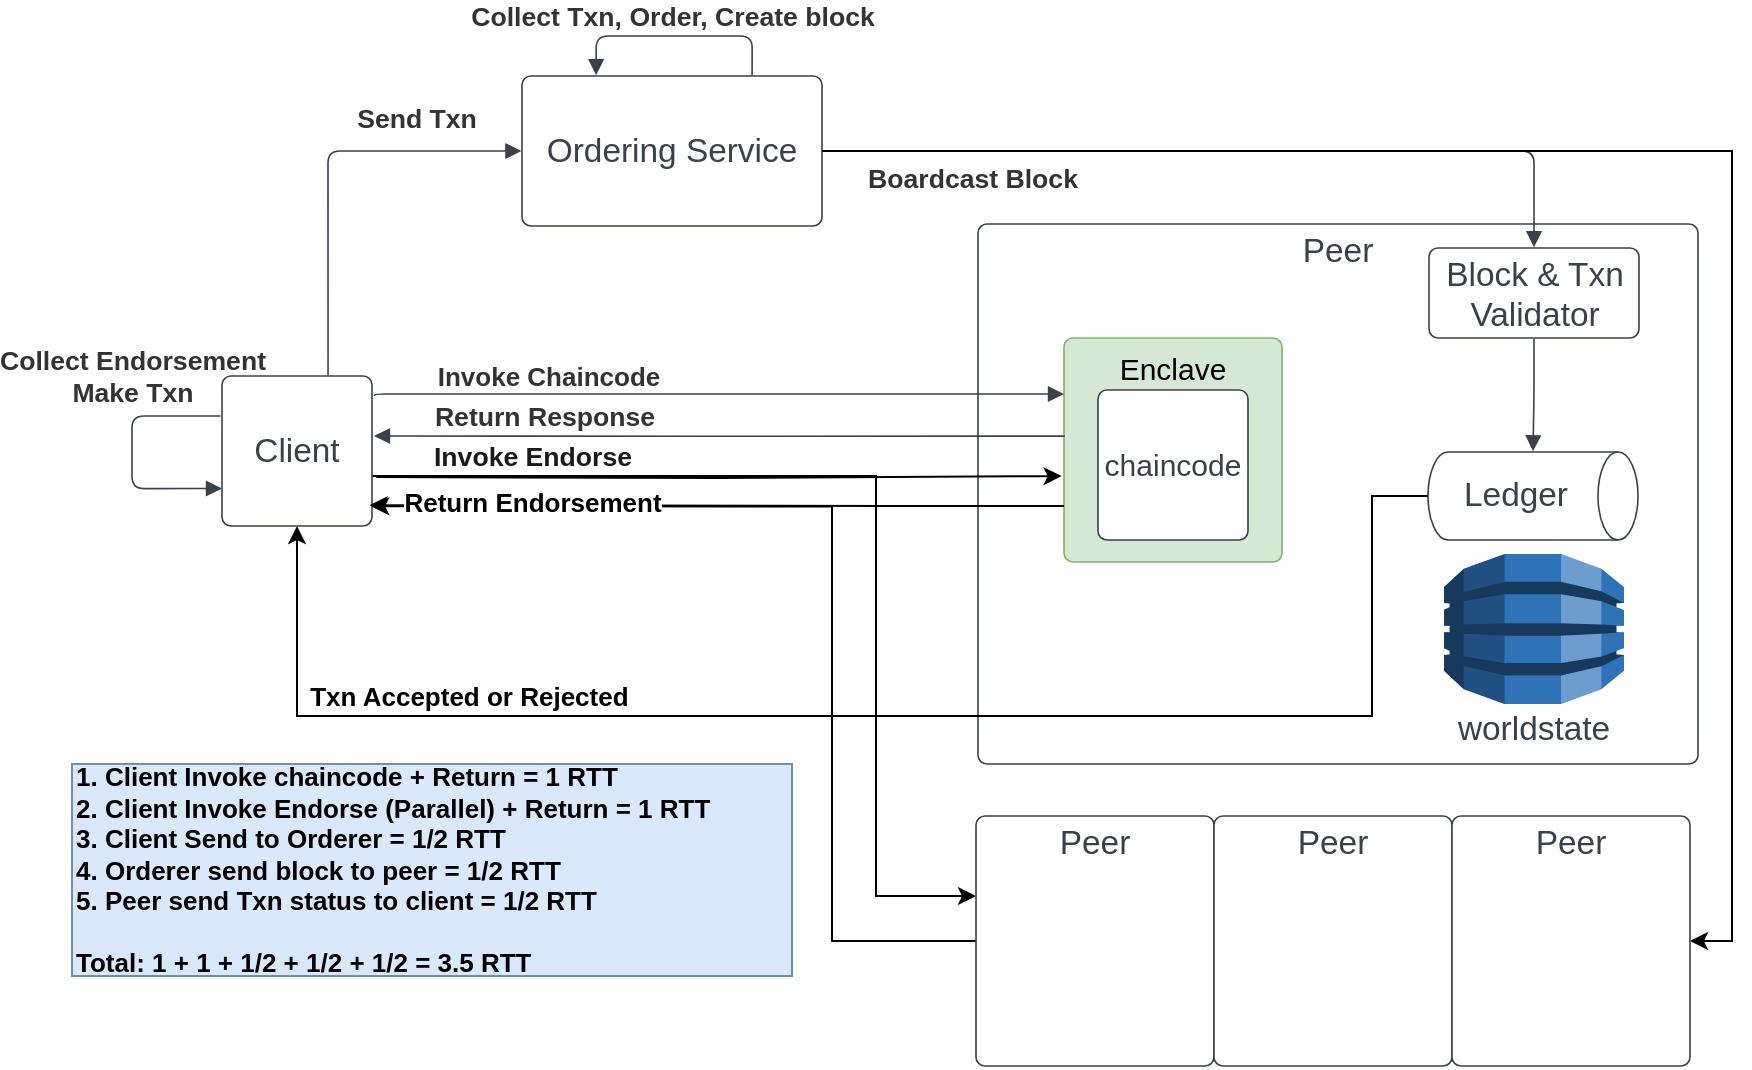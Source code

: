 <mxfile version="21.6.8" type="device">
  <diagram name="Page-1" id="7GMT-beZkwUedmG0-DxE">
    <mxGraphModel dx="1900" dy="629" grid="1" gridSize="10" guides="1" tooltips="1" connect="1" arrows="1" fold="1" page="1" pageScale="1" pageWidth="850" pageHeight="1100" math="0" shadow="0">
      <root>
        <mxCell id="0" />
        <mxCell id="1" parent="0" />
        <mxCell id="OgFp3irqyDyTxvwC9BRm-20" value="&lt;b style=&quot;font-size: 13px;&quot;&gt;1. Client Invoke chaincode + Return = 1 RTT&lt;br&gt;2. Client Invoke Endorse (Parallel) + Return = 1 RTT&lt;br&gt;3. Client Send to Orderer = 1/2 RTT&lt;br&gt;4. Orderer send block to peer = 1/2 RTT&lt;br&gt;5. Peer send Txn status to client = 1/2 RTT&lt;br&gt;&lt;br&gt;Total: 1 + 1 + 1/2 + 1/2 + 1/2 = 3.5 RTT&lt;br&gt;&lt;/b&gt;" style="rounded=0;whiteSpace=wrap;html=1;fillColor=#dae8fc;strokeColor=#6c8ebf;align=left;" vertex="1" parent="1">
          <mxGeometry y="424" width="360" height="106" as="geometry" />
        </mxCell>
        <mxCell id="s0O9s2n1PuIEmUqbwGtK-4" value="Peer&#xa;&#xa;&#xa;&#xa;&#xa;&#xa;&#xa;&#xa;&#xa;&#xa;&#xa;&#xa;&#xa;" style="html=1;overflow=block;blockSpacing=1;whiteSpace=wrap;fontSize=16.7;fontColor=#3a414a;spacing=3.8;strokeColor=#3a414a;strokeOpacity=100;rounded=1;absoluteArcSize=1;arcSize=9;strokeWidth=0.8;lucidId=gJdIC6EkD9Za;container=1;collapsible=0;" parent="1" vertex="1">
          <mxGeometry x="453" y="154" width="360" height="270" as="geometry" />
        </mxCell>
        <mxCell id="s0O9s2n1PuIEmUqbwGtK-42" value="&lt;span style=&quot;font-size: 15px;&quot;&gt;Enclave&lt;br&gt;&lt;br&gt;&lt;br&gt;&lt;br&gt;&lt;br&gt;&lt;/span&gt;" style="html=1;overflow=block;blockSpacing=1;whiteSpace=wrap;fontSize=16.7;spacing=3.8;strokeColor=#82b366;strokeOpacity=100;rounded=1;absoluteArcSize=1;arcSize=9;strokeWidth=0.8;lucidId=gJdI5SxZYz~T;fillColor=#d5e8d4;" parent="s0O9s2n1PuIEmUqbwGtK-4" vertex="1">
          <mxGeometry x="43" y="57" width="109" height="112" as="geometry" />
        </mxCell>
        <mxCell id="s0O9s2n1PuIEmUqbwGtK-6" value="&lt;font style=&quot;font-size: 15px;&quot;&gt;chaincode&lt;/font&gt;" style="html=1;overflow=block;blockSpacing=1;whiteSpace=wrap;fontSize=16.7;fontColor=#3a414a;spacing=3.8;strokeColor=#3a414a;strokeOpacity=100;rounded=1;absoluteArcSize=1;arcSize=9;strokeWidth=0.8;lucidId=gJdI5SxZYz~T;" parent="s0O9s2n1PuIEmUqbwGtK-4" vertex="1">
          <mxGeometry x="60" y="83" width="75" height="75" as="geometry" />
        </mxCell>
        <mxCell id="s0O9s2n1PuIEmUqbwGtK-7" value="worldstate" style="html=1;overflow=block;blockSpacing=1;whiteSpace=wrap;shape=mxgraph.aws3.dynamo_db;labelPosition=center;verticalLabelPosition=bottom;align=center;verticalAlign=top;pointerEvents=1;fontSize=16.7;fontColor=#3a414a;spacing=3.8;strokeColor=#3a414a;strokeOpacity=100;rounded=1;absoluteArcSize=1;arcSize=9;fillColor=#2e73b8;strokeWidth=0.8;lucidId=gJdIeH.mhM4w;" parent="s0O9s2n1PuIEmUqbwGtK-4" vertex="1">
          <mxGeometry x="233" y="165" width="90" height="75" as="geometry" />
        </mxCell>
        <mxCell id="s0O9s2n1PuIEmUqbwGtK-8" value="Block &amp;amp; Txn&lt;br&gt;Validator" style="html=1;overflow=block;blockSpacing=1;whiteSpace=wrap;fontSize=16.7;fontColor=#3a414a;spacing=3.8;strokeColor=#3a414a;strokeOpacity=100;rounded=1;absoluteArcSize=1;arcSize=9;strokeWidth=0.8;lucidId=gJdIPFnTu.oT;" parent="s0O9s2n1PuIEmUqbwGtK-4" vertex="1">
          <mxGeometry x="225.5" y="12" width="105" height="45" as="geometry" />
        </mxCell>
        <mxCell id="s0O9s2n1PuIEmUqbwGtK-9" value="Ledger" style="html=1;overflow=block;blockSpacing=1;whiteSpace=wrap;shape=cylinder3;direction=south;size=10;anchorPointDirection=0;boundedLbl=1;fontSize=16.7;fontColor=#3a414a;spacing=3.8;strokeColor=#3a414a;strokeOpacity=100;rounded=1;absoluteArcSize=1;arcSize=9;strokeWidth=0.8;lucidId=gJdIh2kn3Ske;" parent="s0O9s2n1PuIEmUqbwGtK-4" vertex="1">
          <mxGeometry x="225" y="114" width="105" height="44" as="geometry" />
        </mxCell>
        <mxCell id="s0O9s2n1PuIEmUqbwGtK-12" value="" style="html=1;jettySize=18;whiteSpace=wrap;fontSize=13;strokeColor=#3a414a;strokeOpacity=100;strokeWidth=0.8;rounded=1;arcSize=12;edgeStyle=orthogonalEdgeStyle;startArrow=none;endArrow=block;endFill=1;exitX=0.5;exitY=1.008;exitPerimeter=0;entryX=0.5;entryY=-0.009;entryPerimeter=0;lucidId=gJdIpPk4oHPC;" parent="s0O9s2n1PuIEmUqbwGtK-4" source="s0O9s2n1PuIEmUqbwGtK-8" target="s0O9s2n1PuIEmUqbwGtK-9" edge="1">
          <mxGeometry width="100" height="100" relative="1" as="geometry">
            <Array as="points" />
          </mxGeometry>
        </mxCell>
        <mxCell id="OgFp3irqyDyTxvwC9BRm-13" style="edgeStyle=orthogonalEdgeStyle;rounded=0;orthogonalLoop=1;jettySize=auto;html=1;entryX=0.5;entryY=1;entryDx=0;entryDy=0;exitX=0;exitY=0.5;exitDx=0;exitDy=0;exitPerimeter=0;" edge="1" parent="1" source="s0O9s2n1PuIEmUqbwGtK-9" target="s0O9s2n1PuIEmUqbwGtK-2">
          <mxGeometry relative="1" as="geometry">
            <Array as="points">
              <mxPoint x="650" y="290" />
              <mxPoint x="650" y="400" />
              <mxPoint x="113" y="400" />
            </Array>
          </mxGeometry>
        </mxCell>
        <mxCell id="OgFp3irqyDyTxvwC9BRm-14" value="&lt;b&gt;&lt;font style=&quot;font-size: 13px;&quot;&gt;Txn Accepted or Rejected&amp;nbsp;&lt;/font&gt;&lt;/b&gt;" style="edgeLabel;html=1;align=center;verticalAlign=middle;resizable=0;points=[];" vertex="1" connectable="0" parent="OgFp3irqyDyTxvwC9BRm-13">
          <mxGeometry x="0.57" y="-2" relative="1" as="geometry">
            <mxPoint x="17" y="-8" as="offset" />
          </mxGeometry>
        </mxCell>
        <mxCell id="s0O9s2n1PuIEmUqbwGtK-49" style="edgeStyle=orthogonalEdgeStyle;rounded=0;orthogonalLoop=1;jettySize=auto;html=1;exitX=1.007;exitY=0.929;exitDx=0;exitDy=0;exitPerimeter=0;" parent="1" target="s0O9s2n1PuIEmUqbwGtK-65" edge="1">
          <mxGeometry relative="1" as="geometry">
            <mxPoint x="451.47" y="461.58" as="targetPoint" />
            <Array as="points">
              <mxPoint x="402" y="280" />
              <mxPoint x="402" y="490" />
            </Array>
            <mxPoint x="149.995" y="280.005" as="sourcePoint" />
          </mxGeometry>
        </mxCell>
        <mxCell id="OgFp3irqyDyTxvwC9BRm-3" style="edgeStyle=orthogonalEdgeStyle;rounded=0;orthogonalLoop=1;jettySize=auto;html=1;entryX=-0.011;entryY=0.688;entryDx=0;entryDy=0;entryPerimeter=0;" edge="1" parent="1">
          <mxGeometry relative="1" as="geometry">
            <mxPoint x="152.16" y="280.5" as="sourcePoint" />
            <mxPoint x="494.801" y="280.056" as="targetPoint" />
            <Array as="points" />
          </mxGeometry>
        </mxCell>
        <mxCell id="s0O9s2n1PuIEmUqbwGtK-3" value="Ordering Service" style="html=1;overflow=block;blockSpacing=1;whiteSpace=wrap;fontSize=16.7;fontColor=#3a414a;spacing=3.8;strokeColor=#3a414a;strokeOpacity=100;rounded=1;absoluteArcSize=1;arcSize=9;strokeWidth=0.8;lucidId=gJdIvHb7BSO.;" parent="1" vertex="1">
          <mxGeometry x="225" y="80" width="150" height="75" as="geometry" />
        </mxCell>
        <mxCell id="s0O9s2n1PuIEmUqbwGtK-15" value="" style="html=1;jettySize=18;whiteSpace=wrap;fontSize=13;strokeColor=#3a414a;strokeOpacity=100;strokeWidth=0.8;rounded=1;arcSize=12;edgeStyle=orthogonalEdgeStyle;startArrow=none;endArrow=block;endFill=1;exitX=1.005;exitY=0.5;exitPerimeter=0;lucidId=gJdIXWOxPbk5;entryX=0;entryY=0.25;entryDx=0;entryDy=0;" parent="1" edge="1" target="s0O9s2n1PuIEmUqbwGtK-42">
          <mxGeometry width="100" height="100" relative="1" as="geometry">
            <Array as="points">
              <mxPoint x="151" y="239" />
            </Array>
            <mxPoint x="151.375" y="240" as="sourcePoint" />
            <mxPoint x="453" y="240.5" as="targetPoint" />
          </mxGeometry>
        </mxCell>
        <mxCell id="s0O9s2n1PuIEmUqbwGtK-16" value="&lt;font size=&quot;2&quot; color=&quot;#333333&quot;&gt;&lt;span style=&quot;caret-color: rgb(51, 51, 51);&quot;&gt;&lt;b&gt;Invoke Chaincode&lt;/b&gt;&lt;/span&gt;&lt;/font&gt;" style="text;html=1;resizable=0;labelBackgroundColor=default;align=center;verticalAlign=middle;" parent="s0O9s2n1PuIEmUqbwGtK-15" vertex="1">
          <mxGeometry x="-0.662" relative="1" as="geometry">
            <mxPoint x="29" y="-9" as="offset" />
          </mxGeometry>
        </mxCell>
        <mxCell id="s0O9s2n1PuIEmUqbwGtK-17" style="edgeStyle=orthogonalEdgeStyle;rounded=0;orthogonalLoop=1;jettySize=auto;html=1;exitX=0;exitY=0;exitDx=0;exitDy=0;" parent="s0O9s2n1PuIEmUqbwGtK-15" source="s0O9s2n1PuIEmUqbwGtK-16" target="s0O9s2n1PuIEmUqbwGtK-16" edge="1">
          <mxGeometry relative="1" as="geometry" />
        </mxCell>
        <mxCell id="s0O9s2n1PuIEmUqbwGtK-18" value="" style="html=1;jettySize=18;whiteSpace=wrap;overflow=block;blockSpacing=1;fontSize=13;strokeColor=#3a414a;strokeOpacity=100;strokeWidth=0.8;rounded=1;arcSize=12;edgeStyle=orthogonalEdgeStyle;startArrow=none;endArrow=block;endFill=1;entryX=0;entryY=0.75;lucidId=gJdI6e9lcOTb;entryDx=0;entryDy=0;" parent="1" target="s0O9s2n1PuIEmUqbwGtK-2" edge="1">
          <mxGeometry width="100" height="100" relative="1" as="geometry">
            <Array as="points">
              <mxPoint x="76" y="250" />
              <mxPoint x="30" y="250" />
              <mxPoint x="30" y="286" />
            </Array>
            <mxPoint x="70" y="250" as="sourcePoint" />
          </mxGeometry>
        </mxCell>
        <mxCell id="s0O9s2n1PuIEmUqbwGtK-19" value="Collect Endorsement&lt;br&gt;Make Txn" style="text;html=1;resizable=0;labelBackgroundColor=default;align=center;verticalAlign=middle;fontStyle=1;fontColor=#333333;fontSize=13.3;" parent="s0O9s2n1PuIEmUqbwGtK-18" vertex="1">
          <mxGeometry relative="1" as="geometry">
            <mxPoint y="-35" as="offset" />
          </mxGeometry>
        </mxCell>
        <mxCell id="s0O9s2n1PuIEmUqbwGtK-20" value="" style="html=1;jettySize=18;whiteSpace=wrap;fontSize=13;strokeColor=#3a414a;strokeOpacity=100;strokeWidth=0.8;rounded=1;arcSize=12;edgeStyle=orthogonalEdgeStyle;startArrow=none;endArrow=block;endFill=1;exitX=0.707;exitY=-0.005;exitPerimeter=0;entryX=-0.002;entryY=0.5;entryPerimeter=0;lucidId=gJdIMfJJn0Pu;" parent="1" source="s0O9s2n1PuIEmUqbwGtK-2" target="s0O9s2n1PuIEmUqbwGtK-3" edge="1">
          <mxGeometry width="100" height="100" relative="1" as="geometry">
            <Array as="points" />
          </mxGeometry>
        </mxCell>
        <mxCell id="s0O9s2n1PuIEmUqbwGtK-21" value="Send Txn" style="text;html=1;resizable=0;labelBackgroundColor=default;align=center;verticalAlign=middle;fontStyle=1;fontColor=#333333;fontSize=13.3;" parent="s0O9s2n1PuIEmUqbwGtK-20" vertex="1">
          <mxGeometry x="0.586" relative="1" as="geometry">
            <mxPoint x="-10" y="-17" as="offset" />
          </mxGeometry>
        </mxCell>
        <mxCell id="s0O9s2n1PuIEmUqbwGtK-22" value="" style="html=1;jettySize=18;whiteSpace=wrap;fontSize=13;strokeColor=#3a414a;strokeOpacity=100;strokeWidth=0.8;rounded=1;arcSize=12;edgeStyle=orthogonalEdgeStyle;startArrow=none;endArrow=block;endFill=1;exitX=0.767;exitY=-0.005;exitPerimeter=0;entryX=0.247;entryY=-0.005;entryPerimeter=0;lucidId=gJdIUVIgrSRE;" parent="1" source="s0O9s2n1PuIEmUqbwGtK-3" target="s0O9s2n1PuIEmUqbwGtK-3" edge="1">
          <mxGeometry width="100" height="100" relative="1" as="geometry">
            <Array as="points">
              <mxPoint x="340" y="60" generated="1" />
              <mxPoint x="262" y="60" generated="1" />
            </Array>
          </mxGeometry>
        </mxCell>
        <mxCell id="s0O9s2n1PuIEmUqbwGtK-23" value="Collect Txn, Order, Create block" style="text;html=1;resizable=0;labelBackgroundColor=default;align=center;verticalAlign=middle;fontStyle=1;fontColor=#333333;fontSize=13.3;" parent="s0O9s2n1PuIEmUqbwGtK-22" vertex="1">
          <mxGeometry relative="1" as="geometry">
            <mxPoint x="-1" y="-10" as="offset" />
          </mxGeometry>
        </mxCell>
        <mxCell id="s0O9s2n1PuIEmUqbwGtK-36" value="" style="html=1;jettySize=18;whiteSpace=wrap;fontSize=13;strokeColor=#3a414a;strokeOpacity=100;strokeWidth=0.8;rounded=1;arcSize=12;edgeStyle=orthogonalEdgeStyle;startArrow=none;endArrow=block;endFill=1;lucidId=gJdIGSDJXt0t;exitX=0.004;exitY=0.438;exitDx=0;exitDy=0;exitPerimeter=0;" parent="1" edge="1" source="s0O9s2n1PuIEmUqbwGtK-42">
          <mxGeometry width="100" height="100" relative="1" as="geometry">
            <Array as="points" />
            <mxPoint x="453" y="260" as="sourcePoint" />
            <mxPoint x="151" y="260" as="targetPoint" />
          </mxGeometry>
        </mxCell>
        <mxCell id="s0O9s2n1PuIEmUqbwGtK-37" value="Return Response" style="text;html=1;resizable=0;labelBackgroundColor=default;align=center;verticalAlign=middle;fontStyle=1;fontColor=#333333;fontSize=13.3;" parent="s0O9s2n1PuIEmUqbwGtK-36" vertex="1">
          <mxGeometry x="0.507" relative="1" as="geometry">
            <mxPoint x="-1" y="-10" as="offset" />
          </mxGeometry>
        </mxCell>
        <mxCell id="s0O9s2n1PuIEmUqbwGtK-44" style="edgeStyle=orthogonalEdgeStyle;rounded=0;orthogonalLoop=1;jettySize=auto;html=1;exitX=0;exitY=0;exitDx=0;exitDy=0;" parent="s0O9s2n1PuIEmUqbwGtK-36" source="s0O9s2n1PuIEmUqbwGtK-37" target="s0O9s2n1PuIEmUqbwGtK-37" edge="1">
          <mxGeometry relative="1" as="geometry" />
        </mxCell>
        <mxCell id="s0O9s2n1PuIEmUqbwGtK-38" value="" style="html=1;jettySize=18;whiteSpace=wrap;fontSize=13;strokeColor=#3a414a;strokeOpacity=100;strokeWidth=0.8;rounded=1;arcSize=12;edgeStyle=orthogonalEdgeStyle;startArrow=none;endArrow=block;endFill=1;exitX=1.002;exitY=0.5;exitPerimeter=0;entryX=0.5;entryY=-0.008;entryPerimeter=0;lucidId=gJdI1uD7Hwsn;" parent="1" source="s0O9s2n1PuIEmUqbwGtK-3" target="s0O9s2n1PuIEmUqbwGtK-8" edge="1">
          <mxGeometry width="100" height="100" relative="1" as="geometry">
            <Array as="points" />
          </mxGeometry>
        </mxCell>
        <mxCell id="s0O9s2n1PuIEmUqbwGtK-39" value="Boardcast Block" style="text;html=1;resizable=0;labelBackgroundColor=default;align=center;verticalAlign=middle;fontStyle=1;fontColor=#333333;fontSize=13.3;" parent="s0O9s2n1PuIEmUqbwGtK-38" vertex="1">
          <mxGeometry x="-0.479" relative="1" as="geometry">
            <mxPoint x="-31" y="13" as="offset" />
          </mxGeometry>
        </mxCell>
        <mxCell id="s0O9s2n1PuIEmUqbwGtK-40" style="edgeStyle=orthogonalEdgeStyle;rounded=0;orthogonalLoop=1;jettySize=auto;html=1;entryX=1;entryY=0.5;entryDx=0;entryDy=0;" parent="1" source="s0O9s2n1PuIEmUqbwGtK-3" target="s0O9s2n1PuIEmUqbwGtK-67" edge="1">
          <mxGeometry relative="1" as="geometry">
            <Array as="points">
              <mxPoint x="830" y="118" />
              <mxPoint x="830" y="512" />
            </Array>
            <mxPoint x="727" y="452" as="targetPoint" />
          </mxGeometry>
        </mxCell>
        <mxCell id="s0O9s2n1PuIEmUqbwGtK-51" value="&lt;font color=&quot;#1a1a1a&quot;&gt;Invoke Endorse&lt;/font&gt;" style="text;html=1;resizable=0;labelBackgroundColor=default;align=center;verticalAlign=middle;fontStyle=1;fontColor=#333333;fontSize=13.3;" parent="1" vertex="1">
          <mxGeometry x="230.004" y="270" as="geometry" />
        </mxCell>
        <mxCell id="OgFp3irqyDyTxvwC9BRm-11" style="edgeStyle=orthogonalEdgeStyle;rounded=0;orthogonalLoop=1;jettySize=auto;html=1;entryX=0.995;entryY=0.869;entryDx=0;entryDy=0;entryPerimeter=0;" edge="1" parent="1" source="s0O9s2n1PuIEmUqbwGtK-65" target="s0O9s2n1PuIEmUqbwGtK-2">
          <mxGeometry relative="1" as="geometry">
            <Array as="points">
              <mxPoint x="380" y="513" />
              <mxPoint x="380" y="295" />
            </Array>
          </mxGeometry>
        </mxCell>
        <mxCell id="s0O9s2n1PuIEmUqbwGtK-65" value="Peer&#xa;&#xa;&#xa;&#xa;&#xa;&#xa;&#xa;&#xa;&#xa;&#xa;&#xa;&#xa;&#xa;" style="html=1;overflow=block;blockSpacing=1;whiteSpace=wrap;fontSize=16.7;fontColor=#3a414a;spacing=3.8;strokeColor=#3a414a;strokeOpacity=100;rounded=1;absoluteArcSize=1;arcSize=9;strokeWidth=0.8;lucidId=gJdIC6EkD9Za;container=1;collapsible=0;" parent="1" vertex="1">
          <mxGeometry x="452" y="450" width="119" height="125" as="geometry" />
        </mxCell>
        <mxCell id="s0O9s2n1PuIEmUqbwGtK-66" value="Peer&#xa;&#xa;&#xa;&#xa;&#xa;&#xa;&#xa;&#xa;&#xa;&#xa;&#xa;&#xa;&#xa;" style="html=1;overflow=block;blockSpacing=1;whiteSpace=wrap;fontSize=16.7;fontColor=#3a414a;spacing=3.8;strokeColor=#3a414a;strokeOpacity=100;rounded=1;absoluteArcSize=1;arcSize=9;strokeWidth=0.8;lucidId=gJdIC6EkD9Za;container=1;collapsible=0;" parent="1" vertex="1">
          <mxGeometry x="571" y="450" width="119" height="125" as="geometry" />
        </mxCell>
        <mxCell id="s0O9s2n1PuIEmUqbwGtK-67" value="Peer&#xa;&#xa;&#xa;&#xa;&#xa;&#xa;&#xa;&#xa;&#xa;&#xa;&#xa;&#xa;&#xa;" style="html=1;overflow=block;blockSpacing=1;whiteSpace=wrap;fontSize=16.7;fontColor=#3a414a;spacing=3.8;strokeColor=#3a414a;strokeOpacity=100;rounded=1;absoluteArcSize=1;arcSize=9;strokeWidth=0.8;lucidId=gJdIC6EkD9Za;container=1;collapsible=0;" parent="1" vertex="1">
          <mxGeometry x="690" y="450" width="119" height="125" as="geometry" />
        </mxCell>
        <mxCell id="s0O9s2n1PuIEmUqbwGtK-2" value="Client" style="html=1;overflow=block;blockSpacing=1;whiteSpace=wrap;fontSize=16.7;fontColor=#3a414a;spacing=3.8;strokeColor=#3a414a;strokeOpacity=100;rounded=1;absoluteArcSize=1;arcSize=9;strokeWidth=0.8;lucidId=gJdIgxv0D-uK;" parent="1" vertex="1">
          <mxGeometry x="75" y="230" width="75" height="75" as="geometry" />
        </mxCell>
        <mxCell id="OgFp3irqyDyTxvwC9BRm-9" style="edgeStyle=orthogonalEdgeStyle;rounded=0;orthogonalLoop=1;jettySize=auto;html=1;entryX=0.984;entryY=0.901;entryDx=0;entryDy=0;entryPerimeter=0;" edge="1" parent="1">
          <mxGeometry relative="1" as="geometry">
            <mxPoint x="496" y="295" as="sourcePoint" />
            <mxPoint x="148.8" y="294.575" as="targetPoint" />
            <Array as="points">
              <mxPoint x="410" y="295" />
              <mxPoint x="410" y="295" />
            </Array>
          </mxGeometry>
        </mxCell>
        <mxCell id="OgFp3irqyDyTxvwC9BRm-12" value="&lt;b&gt;&lt;font style=&quot;font-size: 13px;&quot;&gt;Return Endorsement&lt;/font&gt;&lt;/b&gt;" style="edgeLabel;html=1;align=center;verticalAlign=middle;resizable=0;points=[];" vertex="1" connectable="0" parent="OgFp3irqyDyTxvwC9BRm-9">
          <mxGeometry x="0.567" y="-2" relative="1" as="geometry">
            <mxPoint x="6" as="offset" />
          </mxGeometry>
        </mxCell>
      </root>
    </mxGraphModel>
  </diagram>
</mxfile>

